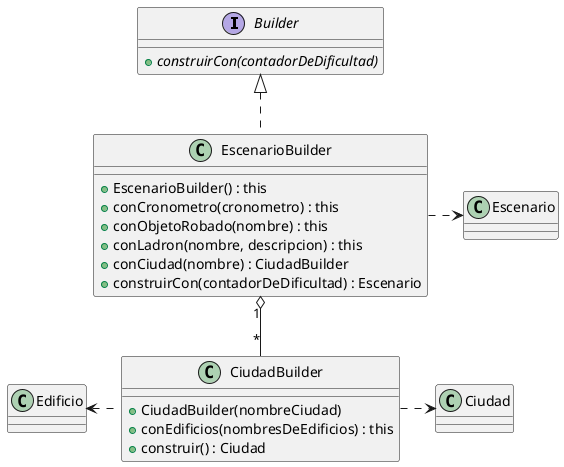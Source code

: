 @startuml

interface Builder {
    + {abstract} construirCon(contadorDeDificultad)
}

class EscenarioBuilder implements Builder {
    + EscenarioBuilder() : this
    + conCronometro(cronometro) : this
    + conObjetoRobado(nombre) : this
    + conLadron(nombre, descripcion) : this
    + conCiudad(nombre) : CiudadBuilder
    + construirCon(contadorDeDificultad) : Escenario
}

class CiudadBuilder {
    + CiudadBuilder(nombreCiudad)
    + conEdificios(nombresDeEdificios) : this
    + construir() : Ciudad
}

EscenarioBuilder "1" o-- "*" CiudadBuilder
EscenarioBuilder .> Escenario
CiudadBuilder .> Ciudad
Edificio <. CiudadBuilder

@enduml
